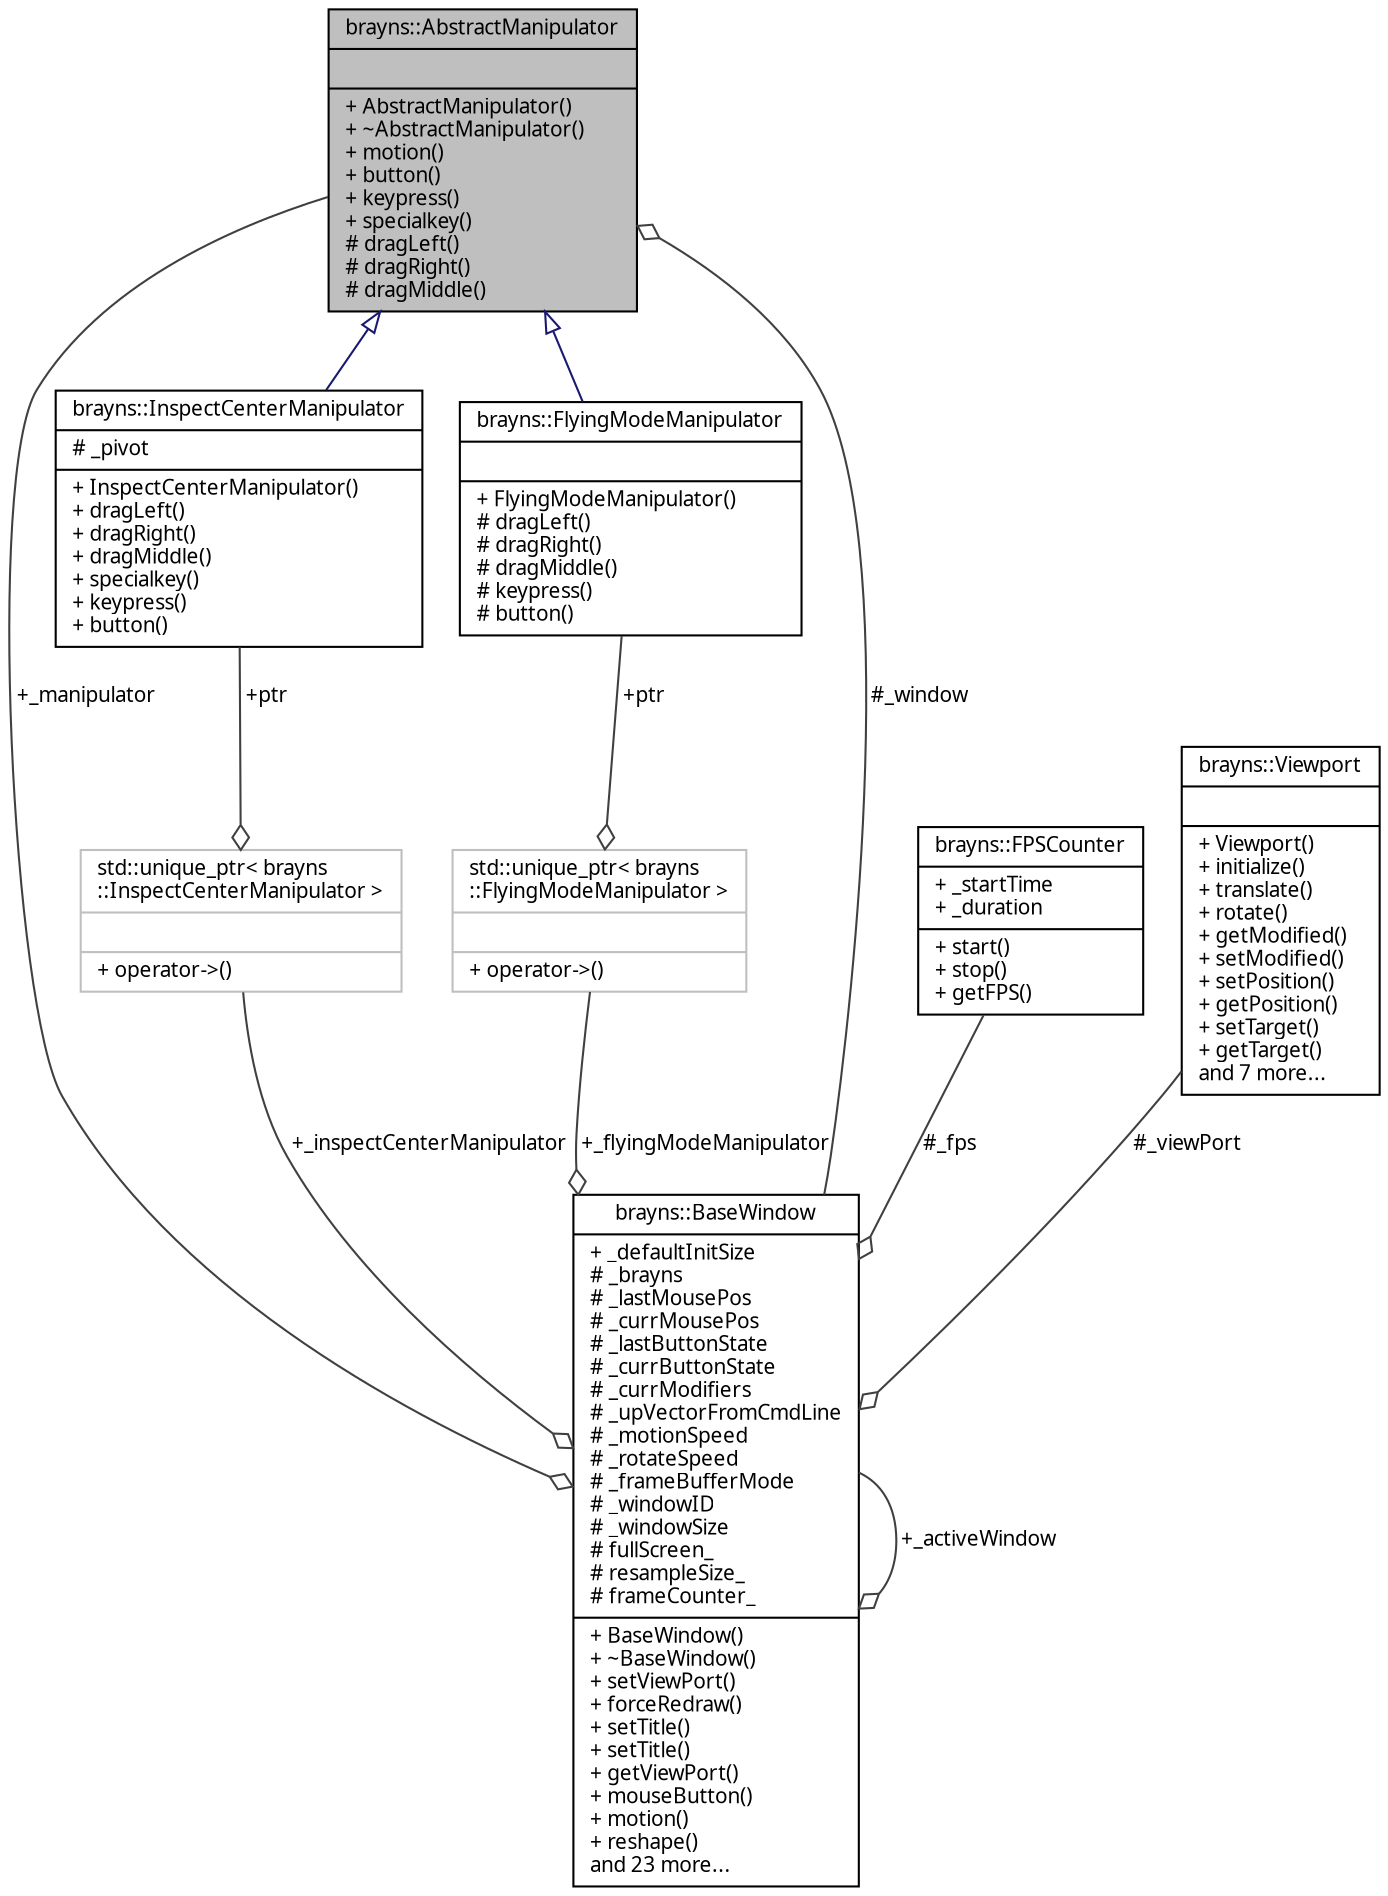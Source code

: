 digraph "brayns::AbstractManipulator"
{
  edge [fontname="Sans",fontsize="10",labelfontname="Sans",labelfontsize="10"];
  node [fontname="Sans",fontsize="10",shape=record];
  Node1 [label="{brayns::AbstractManipulator\n||+ AbstractManipulator()\l+ ~AbstractManipulator()\l+ motion()\l+ button()\l+ keypress()\l+ specialkey()\l# dragLeft()\l# dragRight()\l# dragMiddle()\l}",height=0.2,width=0.4,color="black", fillcolor="grey75", style="filled" fontcolor="black"];
  Node2 -> Node1 [color="grey25",fontsize="10",style="solid",label=" #_window" ,arrowhead="odiamond",fontname="Sans"];
  Node2 [label="{brayns::BaseWindow\n|+ _defaultInitSize\l# _brayns\l# _lastMousePos\l# _currMousePos\l# _lastButtonState\l# _currButtonState\l# _currModifiers\l# _upVectorFromCmdLine\l# _motionSpeed\l# _rotateSpeed\l# _frameBufferMode\l# _windowID\l# _windowSize\l# fullScreen_\l# resampleSize_\l# frameCounter_\l|+ BaseWindow()\l+ ~BaseWindow()\l+ setViewPort()\l+ forceRedraw()\l+ setTitle()\l+ setTitle()\l+ getViewPort()\l+ mouseButton()\l+ motion()\l+ reshape()\land 23 more...\l}",height=0.2,width=0.4,color="black", fillcolor="white", style="filled",URL="$classbrayns_1_1_base_window.html"];
  Node3 -> Node2 [color="grey25",fontsize="10",style="solid",label=" #_fps" ,arrowhead="odiamond",fontname="Sans"];
  Node3 [label="{brayns::FPSCounter\n|+ _startTime\l+ _duration\l|+ start()\l+ stop()\l+ getFPS()\l}",height=0.2,width=0.4,color="black", fillcolor="white", style="filled",URL="$structbrayns_1_1_f_p_s_counter.html"];
  Node1 -> Node2 [color="grey25",fontsize="10",style="solid",label=" +_manipulator" ,arrowhead="odiamond",fontname="Sans"];
  Node4 -> Node2 [color="grey25",fontsize="10",style="solid",label=" +_inspectCenterManipulator" ,arrowhead="odiamond",fontname="Sans"];
  Node4 [label="{std::unique_ptr\< brayns\l::InspectCenterManipulator \>\n||+ operator-\>()\l}",height=0.2,width=0.4,color="grey75", fillcolor="white", style="filled"];
  Node5 -> Node4 [color="grey25",fontsize="10",style="solid",label=" +ptr" ,arrowhead="odiamond",fontname="Sans"];
  Node5 [label="{brayns::InspectCenterManipulator\n|# _pivot\l|+ InspectCenterManipulator()\l+ dragLeft()\l+ dragRight()\l+ dragMiddle()\l+ specialkey()\l+ keypress()\l+ button()\l}",height=0.2,width=0.4,color="black", fillcolor="white", style="filled",URL="$classbrayns_1_1_inspect_center_manipulator.html",tooltip="Defines an inspect center camera manipulators. "];
  Node1 -> Node5 [dir="back",color="midnightblue",fontsize="10",style="solid",arrowtail="onormal",fontname="Sans"];
  Node2 -> Node2 [color="grey25",fontsize="10",style="solid",label=" +_activeWindow" ,arrowhead="odiamond",fontname="Sans"];
  Node6 -> Node2 [color="grey25",fontsize="10",style="solid",label=" #_viewPort" ,arrowhead="odiamond",fontname="Sans"];
  Node6 [label="{brayns::Viewport\n||+ Viewport()\l+ initialize()\l+ translate()\l+ rotate()\l+ getModified()\l+ setModified()\l+ setPosition()\l+ getPosition()\l+ setTarget()\l+ getTarget()\land 7 more...\l}",height=0.2,width=0.4,color="black", fillcolor="white", style="filled",URL="$classbrayns_1_1_viewport.html"];
  Node7 -> Node2 [color="grey25",fontsize="10",style="solid",label=" +_flyingModeManipulator" ,arrowhead="odiamond",fontname="Sans"];
  Node7 [label="{std::unique_ptr\< brayns\l::FlyingModeManipulator \>\n||+ operator-\>()\l}",height=0.2,width=0.4,color="grey75", fillcolor="white", style="filled"];
  Node8 -> Node7 [color="grey25",fontsize="10",style="solid",label=" +ptr" ,arrowhead="odiamond",fontname="Sans"];
  Node8 [label="{brayns::FlyingModeManipulator\n||+ FlyingModeManipulator()\l# dragLeft()\l# dragRight()\l# dragMiddle()\l# keypress()\l# button()\l}",height=0.2,width=0.4,color="black", fillcolor="white", style="filled",URL="$classbrayns_1_1_flying_mode_manipulator.html",tooltip="Defines a flying mode camera manipulator, like in a flight simulator! "];
  Node1 -> Node8 [dir="back",color="midnightblue",fontsize="10",style="solid",arrowtail="onormal",fontname="Sans"];
}
